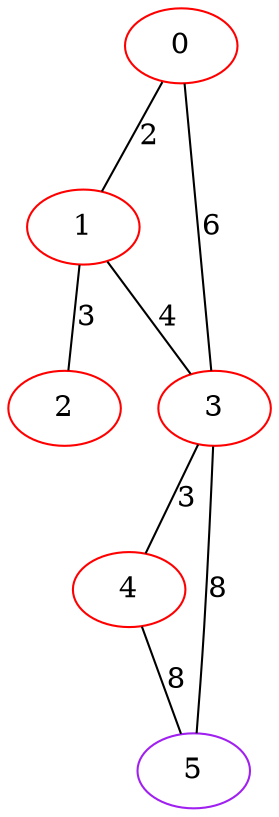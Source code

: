 graph "" {
0 [color=red, weight=1];
1 [color=red, weight=1];
2 [color=red, weight=1];
3 [color=red, weight=1];
4 [color=red, weight=1];
5 [color=purple, weight=4];
0 -- 1  [key=0, label=2];
0 -- 3  [key=0, label=6];
1 -- 2  [key=0, label=3];
1 -- 3  [key=0, label=4];
3 -- 4  [key=0, label=3];
3 -- 5  [key=0, label=8];
4 -- 5  [key=0, label=8];
}
